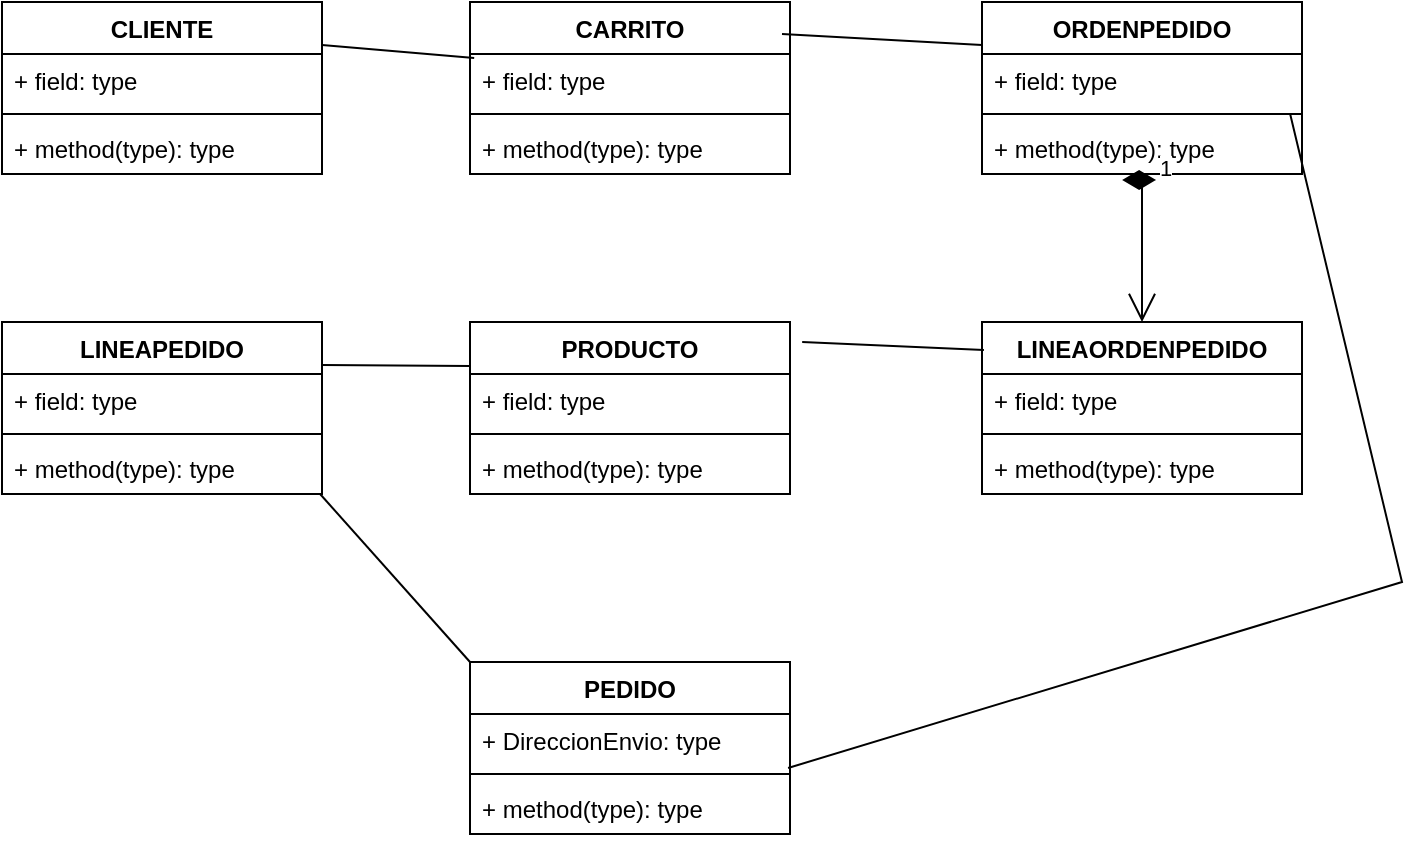 <mxfile version="26.0.16">
  <diagram name="Página-1" id="VHfP_IMs9b2ghnMNcwjz">
    <mxGraphModel dx="1434" dy="818" grid="1" gridSize="10" guides="1" tooltips="1" connect="1" arrows="1" fold="1" page="1" pageScale="1" pageWidth="827" pageHeight="1169" math="0" shadow="0">
      <root>
        <mxCell id="0" />
        <mxCell id="1" parent="0" />
        <mxCell id="YUOnXIr9JT1v4gcXJE8E-1" value="CLIENTE" style="swimlane;fontStyle=1;align=center;verticalAlign=top;childLayout=stackLayout;horizontal=1;startSize=26;horizontalStack=0;resizeParent=1;resizeParentMax=0;resizeLast=0;collapsible=1;marginBottom=0;whiteSpace=wrap;html=1;" vertex="1" parent="1">
          <mxGeometry x="100" y="60" width="160" height="86" as="geometry" />
        </mxCell>
        <mxCell id="YUOnXIr9JT1v4gcXJE8E-2" value="+ field: type" style="text;strokeColor=none;fillColor=none;align=left;verticalAlign=top;spacingLeft=4;spacingRight=4;overflow=hidden;rotatable=0;points=[[0,0.5],[1,0.5]];portConstraint=eastwest;whiteSpace=wrap;html=1;" vertex="1" parent="YUOnXIr9JT1v4gcXJE8E-1">
          <mxGeometry y="26" width="160" height="26" as="geometry" />
        </mxCell>
        <mxCell id="YUOnXIr9JT1v4gcXJE8E-3" value="" style="line;strokeWidth=1;fillColor=none;align=left;verticalAlign=middle;spacingTop=-1;spacingLeft=3;spacingRight=3;rotatable=0;labelPosition=right;points=[];portConstraint=eastwest;strokeColor=inherit;" vertex="1" parent="YUOnXIr9JT1v4gcXJE8E-1">
          <mxGeometry y="52" width="160" height="8" as="geometry" />
        </mxCell>
        <mxCell id="YUOnXIr9JT1v4gcXJE8E-4" value="+ method(type): type" style="text;strokeColor=none;fillColor=none;align=left;verticalAlign=top;spacingLeft=4;spacingRight=4;overflow=hidden;rotatable=0;points=[[0,0.5],[1,0.5]];portConstraint=eastwest;whiteSpace=wrap;html=1;" vertex="1" parent="YUOnXIr9JT1v4gcXJE8E-1">
          <mxGeometry y="60" width="160" height="26" as="geometry" />
        </mxCell>
        <mxCell id="YUOnXIr9JT1v4gcXJE8E-9" value="CARRITO" style="swimlane;fontStyle=1;align=center;verticalAlign=top;childLayout=stackLayout;horizontal=1;startSize=26;horizontalStack=0;resizeParent=1;resizeParentMax=0;resizeLast=0;collapsible=1;marginBottom=0;whiteSpace=wrap;html=1;" vertex="1" parent="1">
          <mxGeometry x="334" y="60" width="160" height="86" as="geometry" />
        </mxCell>
        <mxCell id="YUOnXIr9JT1v4gcXJE8E-10" value="+ field: type" style="text;strokeColor=none;fillColor=none;align=left;verticalAlign=top;spacingLeft=4;spacingRight=4;overflow=hidden;rotatable=0;points=[[0,0.5],[1,0.5]];portConstraint=eastwest;whiteSpace=wrap;html=1;" vertex="1" parent="YUOnXIr9JT1v4gcXJE8E-9">
          <mxGeometry y="26" width="160" height="26" as="geometry" />
        </mxCell>
        <mxCell id="YUOnXIr9JT1v4gcXJE8E-11" value="" style="line;strokeWidth=1;fillColor=none;align=left;verticalAlign=middle;spacingTop=-1;spacingLeft=3;spacingRight=3;rotatable=0;labelPosition=right;points=[];portConstraint=eastwest;strokeColor=inherit;" vertex="1" parent="YUOnXIr9JT1v4gcXJE8E-9">
          <mxGeometry y="52" width="160" height="8" as="geometry" />
        </mxCell>
        <mxCell id="YUOnXIr9JT1v4gcXJE8E-12" value="+ method(type): type" style="text;strokeColor=none;fillColor=none;align=left;verticalAlign=top;spacingLeft=4;spacingRight=4;overflow=hidden;rotatable=0;points=[[0,0.5],[1,0.5]];portConstraint=eastwest;whiteSpace=wrap;html=1;" vertex="1" parent="YUOnXIr9JT1v4gcXJE8E-9">
          <mxGeometry y="60" width="160" height="26" as="geometry" />
        </mxCell>
        <mxCell id="YUOnXIr9JT1v4gcXJE8E-13" value="ORDENPEDIDO" style="swimlane;fontStyle=1;align=center;verticalAlign=top;childLayout=stackLayout;horizontal=1;startSize=26;horizontalStack=0;resizeParent=1;resizeParentMax=0;resizeLast=0;collapsible=1;marginBottom=0;whiteSpace=wrap;html=1;" vertex="1" parent="1">
          <mxGeometry x="590" y="60" width="160" height="86" as="geometry" />
        </mxCell>
        <mxCell id="YUOnXIr9JT1v4gcXJE8E-14" value="+ field: type" style="text;strokeColor=none;fillColor=none;align=left;verticalAlign=top;spacingLeft=4;spacingRight=4;overflow=hidden;rotatable=0;points=[[0,0.5],[1,0.5]];portConstraint=eastwest;whiteSpace=wrap;html=1;" vertex="1" parent="YUOnXIr9JT1v4gcXJE8E-13">
          <mxGeometry y="26" width="160" height="26" as="geometry" />
        </mxCell>
        <mxCell id="YUOnXIr9JT1v4gcXJE8E-15" value="" style="line;strokeWidth=1;fillColor=none;align=left;verticalAlign=middle;spacingTop=-1;spacingLeft=3;spacingRight=3;rotatable=0;labelPosition=right;points=[];portConstraint=eastwest;strokeColor=inherit;" vertex="1" parent="YUOnXIr9JT1v4gcXJE8E-13">
          <mxGeometry y="52" width="160" height="8" as="geometry" />
        </mxCell>
        <mxCell id="YUOnXIr9JT1v4gcXJE8E-16" value="+ method(type): type" style="text;strokeColor=none;fillColor=none;align=left;verticalAlign=top;spacingLeft=4;spacingRight=4;overflow=hidden;rotatable=0;points=[[0,0.5],[1,0.5]];portConstraint=eastwest;whiteSpace=wrap;html=1;" vertex="1" parent="YUOnXIr9JT1v4gcXJE8E-13">
          <mxGeometry y="60" width="160" height="26" as="geometry" />
        </mxCell>
        <mxCell id="YUOnXIr9JT1v4gcXJE8E-17" value="LINEAPEDIDO" style="swimlane;fontStyle=1;align=center;verticalAlign=top;childLayout=stackLayout;horizontal=1;startSize=26;horizontalStack=0;resizeParent=1;resizeParentMax=0;resizeLast=0;collapsible=1;marginBottom=0;whiteSpace=wrap;html=1;" vertex="1" parent="1">
          <mxGeometry x="100" y="220" width="160" height="86" as="geometry" />
        </mxCell>
        <mxCell id="YUOnXIr9JT1v4gcXJE8E-18" value="+ field: type" style="text;strokeColor=none;fillColor=none;align=left;verticalAlign=top;spacingLeft=4;spacingRight=4;overflow=hidden;rotatable=0;points=[[0,0.5],[1,0.5]];portConstraint=eastwest;whiteSpace=wrap;html=1;" vertex="1" parent="YUOnXIr9JT1v4gcXJE8E-17">
          <mxGeometry y="26" width="160" height="26" as="geometry" />
        </mxCell>
        <mxCell id="YUOnXIr9JT1v4gcXJE8E-19" value="" style="line;strokeWidth=1;fillColor=none;align=left;verticalAlign=middle;spacingTop=-1;spacingLeft=3;spacingRight=3;rotatable=0;labelPosition=right;points=[];portConstraint=eastwest;strokeColor=inherit;" vertex="1" parent="YUOnXIr9JT1v4gcXJE8E-17">
          <mxGeometry y="52" width="160" height="8" as="geometry" />
        </mxCell>
        <mxCell id="YUOnXIr9JT1v4gcXJE8E-20" value="+ method(type): type" style="text;strokeColor=none;fillColor=none;align=left;verticalAlign=top;spacingLeft=4;spacingRight=4;overflow=hidden;rotatable=0;points=[[0,0.5],[1,0.5]];portConstraint=eastwest;whiteSpace=wrap;html=1;" vertex="1" parent="YUOnXIr9JT1v4gcXJE8E-17">
          <mxGeometry y="60" width="160" height="26" as="geometry" />
        </mxCell>
        <mxCell id="YUOnXIr9JT1v4gcXJE8E-21" value="PRODUCTO" style="swimlane;fontStyle=1;align=center;verticalAlign=top;childLayout=stackLayout;horizontal=1;startSize=26;horizontalStack=0;resizeParent=1;resizeParentMax=0;resizeLast=0;collapsible=1;marginBottom=0;whiteSpace=wrap;html=1;" vertex="1" parent="1">
          <mxGeometry x="334" y="220" width="160" height="86" as="geometry" />
        </mxCell>
        <mxCell id="YUOnXIr9JT1v4gcXJE8E-22" value="+ field: type" style="text;strokeColor=none;fillColor=none;align=left;verticalAlign=top;spacingLeft=4;spacingRight=4;overflow=hidden;rotatable=0;points=[[0,0.5],[1,0.5]];portConstraint=eastwest;whiteSpace=wrap;html=1;" vertex="1" parent="YUOnXIr9JT1v4gcXJE8E-21">
          <mxGeometry y="26" width="160" height="26" as="geometry" />
        </mxCell>
        <mxCell id="YUOnXIr9JT1v4gcXJE8E-23" value="" style="line;strokeWidth=1;fillColor=none;align=left;verticalAlign=middle;spacingTop=-1;spacingLeft=3;spacingRight=3;rotatable=0;labelPosition=right;points=[];portConstraint=eastwest;strokeColor=inherit;" vertex="1" parent="YUOnXIr9JT1v4gcXJE8E-21">
          <mxGeometry y="52" width="160" height="8" as="geometry" />
        </mxCell>
        <mxCell id="YUOnXIr9JT1v4gcXJE8E-24" value="+ method(type): type" style="text;strokeColor=none;fillColor=none;align=left;verticalAlign=top;spacingLeft=4;spacingRight=4;overflow=hidden;rotatable=0;points=[[0,0.5],[1,0.5]];portConstraint=eastwest;whiteSpace=wrap;html=1;" vertex="1" parent="YUOnXIr9JT1v4gcXJE8E-21">
          <mxGeometry y="60" width="160" height="26" as="geometry" />
        </mxCell>
        <mxCell id="YUOnXIr9JT1v4gcXJE8E-25" value="LINEAORDENPEDIDO" style="swimlane;fontStyle=1;align=center;verticalAlign=top;childLayout=stackLayout;horizontal=1;startSize=26;horizontalStack=0;resizeParent=1;resizeParentMax=0;resizeLast=0;collapsible=1;marginBottom=0;whiteSpace=wrap;html=1;" vertex="1" parent="1">
          <mxGeometry x="590" y="220" width="160" height="86" as="geometry" />
        </mxCell>
        <mxCell id="YUOnXIr9JT1v4gcXJE8E-26" value="+ field: type" style="text;strokeColor=none;fillColor=none;align=left;verticalAlign=top;spacingLeft=4;spacingRight=4;overflow=hidden;rotatable=0;points=[[0,0.5],[1,0.5]];portConstraint=eastwest;whiteSpace=wrap;html=1;" vertex="1" parent="YUOnXIr9JT1v4gcXJE8E-25">
          <mxGeometry y="26" width="160" height="26" as="geometry" />
        </mxCell>
        <mxCell id="YUOnXIr9JT1v4gcXJE8E-27" value="" style="line;strokeWidth=1;fillColor=none;align=left;verticalAlign=middle;spacingTop=-1;spacingLeft=3;spacingRight=3;rotatable=0;labelPosition=right;points=[];portConstraint=eastwest;strokeColor=inherit;" vertex="1" parent="YUOnXIr9JT1v4gcXJE8E-25">
          <mxGeometry y="52" width="160" height="8" as="geometry" />
        </mxCell>
        <mxCell id="YUOnXIr9JT1v4gcXJE8E-28" value="+ method(type): type" style="text;strokeColor=none;fillColor=none;align=left;verticalAlign=top;spacingLeft=4;spacingRight=4;overflow=hidden;rotatable=0;points=[[0,0.5],[1,0.5]];portConstraint=eastwest;whiteSpace=wrap;html=1;" vertex="1" parent="YUOnXIr9JT1v4gcXJE8E-25">
          <mxGeometry y="60" width="160" height="26" as="geometry" />
        </mxCell>
        <mxCell id="YUOnXIr9JT1v4gcXJE8E-29" value="PEDIDO" style="swimlane;fontStyle=1;align=center;verticalAlign=top;childLayout=stackLayout;horizontal=1;startSize=26;horizontalStack=0;resizeParent=1;resizeParentMax=0;resizeLast=0;collapsible=1;marginBottom=0;whiteSpace=wrap;html=1;" vertex="1" parent="1">
          <mxGeometry x="334" y="390" width="160" height="86" as="geometry" />
        </mxCell>
        <mxCell id="YUOnXIr9JT1v4gcXJE8E-30" value="+ DireccionEnvio: type" style="text;strokeColor=none;fillColor=none;align=left;verticalAlign=top;spacingLeft=4;spacingRight=4;overflow=hidden;rotatable=0;points=[[0,0.5],[1,0.5]];portConstraint=eastwest;whiteSpace=wrap;html=1;" vertex="1" parent="YUOnXIr9JT1v4gcXJE8E-29">
          <mxGeometry y="26" width="160" height="26" as="geometry" />
        </mxCell>
        <mxCell id="YUOnXIr9JT1v4gcXJE8E-31" value="" style="line;strokeWidth=1;fillColor=none;align=left;verticalAlign=middle;spacingTop=-1;spacingLeft=3;spacingRight=3;rotatable=0;labelPosition=right;points=[];portConstraint=eastwest;strokeColor=inherit;" vertex="1" parent="YUOnXIr9JT1v4gcXJE8E-29">
          <mxGeometry y="52" width="160" height="8" as="geometry" />
        </mxCell>
        <mxCell id="YUOnXIr9JT1v4gcXJE8E-32" value="+ method(type): type" style="text;strokeColor=none;fillColor=none;align=left;verticalAlign=top;spacingLeft=4;spacingRight=4;overflow=hidden;rotatable=0;points=[[0,0.5],[1,0.5]];portConstraint=eastwest;whiteSpace=wrap;html=1;" vertex="1" parent="YUOnXIr9JT1v4gcXJE8E-29">
          <mxGeometry y="60" width="160" height="26" as="geometry" />
        </mxCell>
        <mxCell id="YUOnXIr9JT1v4gcXJE8E-33" value="" style="endArrow=none;html=1;rounded=0;exitX=1;exitY=0.25;exitDx=0;exitDy=0;entryX=0.013;entryY=0.077;entryDx=0;entryDy=0;entryPerimeter=0;" edge="1" parent="1" source="YUOnXIr9JT1v4gcXJE8E-1" target="YUOnXIr9JT1v4gcXJE8E-10">
          <mxGeometry width="50" height="50" relative="1" as="geometry">
            <mxPoint x="390" y="450" as="sourcePoint" />
            <mxPoint x="440" y="400" as="targetPoint" />
            <Array as="points" />
          </mxGeometry>
        </mxCell>
        <mxCell id="YUOnXIr9JT1v4gcXJE8E-34" value="" style="endArrow=none;html=1;rounded=0;exitX=0.975;exitY=0.186;exitDx=0;exitDy=0;entryX=0;entryY=0.25;entryDx=0;entryDy=0;exitPerimeter=0;" edge="1" parent="1" source="YUOnXIr9JT1v4gcXJE8E-9" target="YUOnXIr9JT1v4gcXJE8E-13">
          <mxGeometry width="50" height="50" relative="1" as="geometry">
            <mxPoint x="500" y="90" as="sourcePoint" />
            <mxPoint x="576" y="96" as="targetPoint" />
            <Array as="points" />
          </mxGeometry>
        </mxCell>
        <mxCell id="YUOnXIr9JT1v4gcXJE8E-37" value="" style="endArrow=none;html=1;rounded=0;entryX=0.006;entryY=0.163;entryDx=0;entryDy=0;exitX=1.038;exitY=0.116;exitDx=0;exitDy=0;exitPerimeter=0;entryPerimeter=0;" edge="1" parent="1" source="YUOnXIr9JT1v4gcXJE8E-21" target="YUOnXIr9JT1v4gcXJE8E-25">
          <mxGeometry width="50" height="50" relative="1" as="geometry">
            <mxPoint x="390" y="450" as="sourcePoint" />
            <mxPoint x="440" y="400" as="targetPoint" />
          </mxGeometry>
        </mxCell>
        <mxCell id="YUOnXIr9JT1v4gcXJE8E-38" value="" style="endArrow=none;html=1;rounded=0;exitX=1;exitY=0.25;exitDx=0;exitDy=0;entryX=0;entryY=-0.154;entryDx=0;entryDy=0;entryPerimeter=0;" edge="1" parent="1" source="YUOnXIr9JT1v4gcXJE8E-17" target="YUOnXIr9JT1v4gcXJE8E-22">
          <mxGeometry width="50" height="50" relative="1" as="geometry">
            <mxPoint x="250" y="230" as="sourcePoint" />
            <mxPoint x="341" y="234" as="targetPoint" />
          </mxGeometry>
        </mxCell>
        <mxCell id="YUOnXIr9JT1v4gcXJE8E-39" value="" style="endArrow=none;html=1;rounded=0;entryX=0.994;entryY=1;entryDx=0;entryDy=0;entryPerimeter=0;exitX=0;exitY=0;exitDx=0;exitDy=0;" edge="1" parent="1" source="YUOnXIr9JT1v4gcXJE8E-29" target="YUOnXIr9JT1v4gcXJE8E-20">
          <mxGeometry width="50" height="50" relative="1" as="geometry">
            <mxPoint x="390" y="450" as="sourcePoint" />
            <mxPoint x="440" y="400" as="targetPoint" />
          </mxGeometry>
        </mxCell>
        <mxCell id="YUOnXIr9JT1v4gcXJE8E-40" value="" style="endArrow=none;html=1;rounded=0;entryX=0.963;entryY=1.154;entryDx=0;entryDy=0;entryPerimeter=0;exitX=0.994;exitY=1.038;exitDx=0;exitDy=0;exitPerimeter=0;" edge="1" parent="1" source="YUOnXIr9JT1v4gcXJE8E-30" target="YUOnXIr9JT1v4gcXJE8E-14">
          <mxGeometry width="50" height="50" relative="1" as="geometry">
            <mxPoint x="390" y="450" as="sourcePoint" />
            <mxPoint x="440" y="400" as="targetPoint" />
            <Array as="points">
              <mxPoint x="800" y="350" />
            </Array>
          </mxGeometry>
        </mxCell>
        <mxCell id="YUOnXIr9JT1v4gcXJE8E-41" value="1" style="endArrow=open;html=1;endSize=12;startArrow=diamondThin;startSize=14;startFill=1;edgeStyle=orthogonalEdgeStyle;align=left;verticalAlign=bottom;rounded=0;exitX=0.544;exitY=1.115;exitDx=0;exitDy=0;exitPerimeter=0;" edge="1" parent="1" source="YUOnXIr9JT1v4gcXJE8E-16" target="YUOnXIr9JT1v4gcXJE8E-25">
          <mxGeometry x="-1" y="3" relative="1" as="geometry">
            <mxPoint x="530" y="330" as="sourcePoint" />
            <mxPoint x="490" y="420" as="targetPoint" />
            <Array as="points">
              <mxPoint x="670" y="149" />
            </Array>
          </mxGeometry>
        </mxCell>
      </root>
    </mxGraphModel>
  </diagram>
</mxfile>
